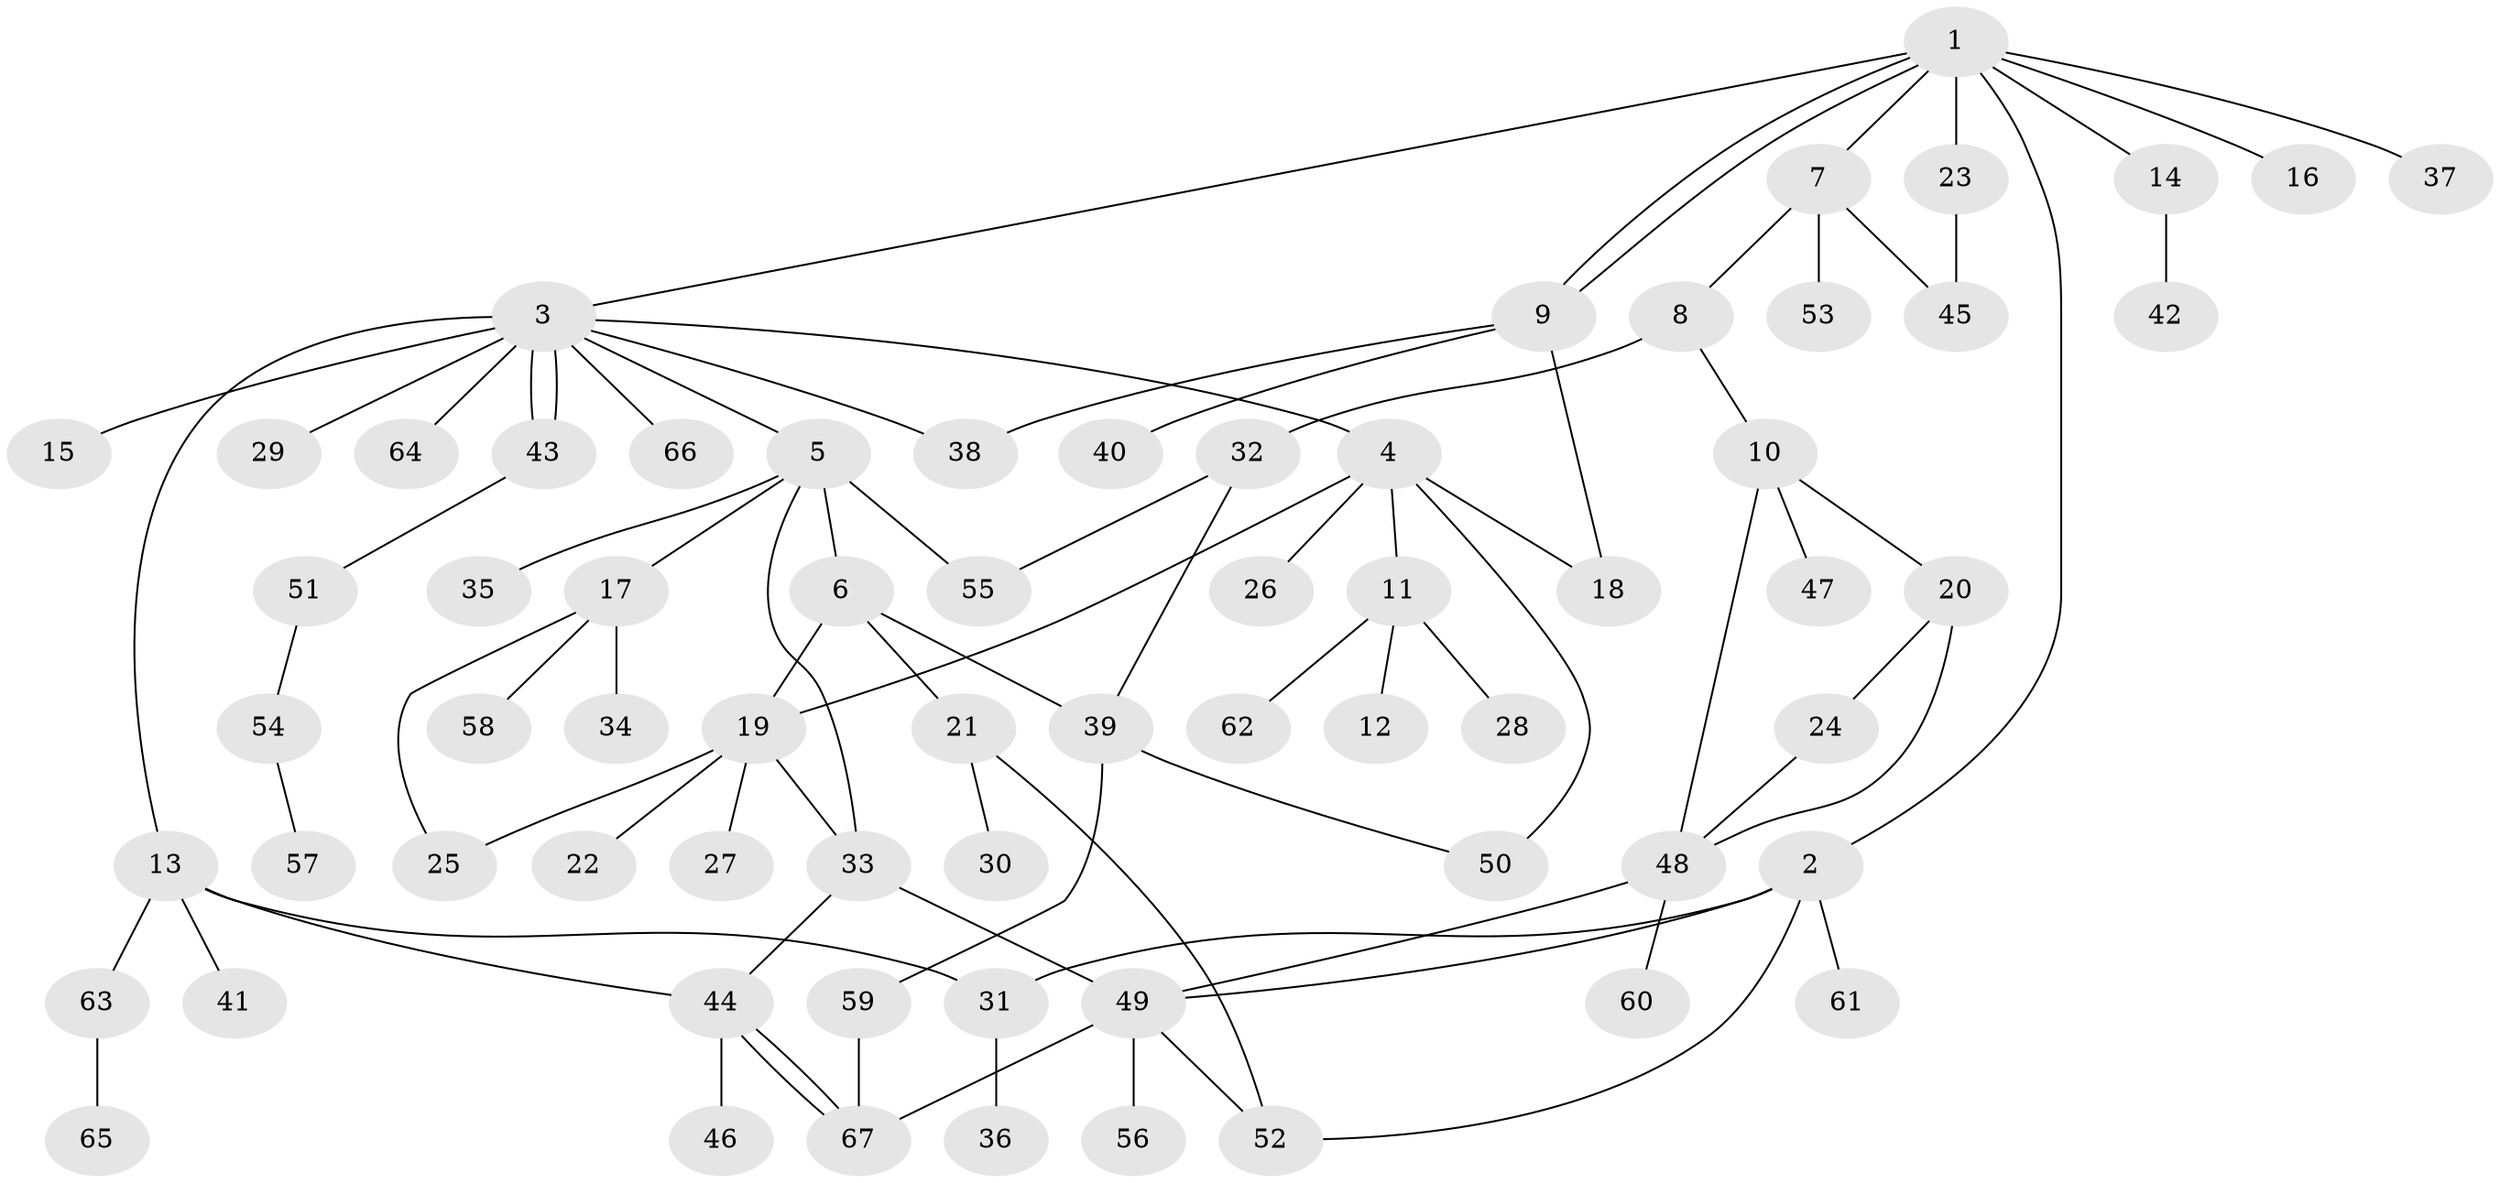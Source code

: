 // Generated by graph-tools (version 1.1) at 2025/11/02/27/25 16:11:16]
// undirected, 67 vertices, 88 edges
graph export_dot {
graph [start="1"]
  node [color=gray90,style=filled];
  1;
  2;
  3;
  4;
  5;
  6;
  7;
  8;
  9;
  10;
  11;
  12;
  13;
  14;
  15;
  16;
  17;
  18;
  19;
  20;
  21;
  22;
  23;
  24;
  25;
  26;
  27;
  28;
  29;
  30;
  31;
  32;
  33;
  34;
  35;
  36;
  37;
  38;
  39;
  40;
  41;
  42;
  43;
  44;
  45;
  46;
  47;
  48;
  49;
  50;
  51;
  52;
  53;
  54;
  55;
  56;
  57;
  58;
  59;
  60;
  61;
  62;
  63;
  64;
  65;
  66;
  67;
  1 -- 2;
  1 -- 3;
  1 -- 7;
  1 -- 9;
  1 -- 9;
  1 -- 14;
  1 -- 16;
  1 -- 23;
  1 -- 37;
  2 -- 31;
  2 -- 49;
  2 -- 52;
  2 -- 61;
  3 -- 4;
  3 -- 5;
  3 -- 13;
  3 -- 15;
  3 -- 29;
  3 -- 38;
  3 -- 43;
  3 -- 43;
  3 -- 64;
  3 -- 66;
  4 -- 11;
  4 -- 18;
  4 -- 19;
  4 -- 26;
  4 -- 50;
  5 -- 6;
  5 -- 17;
  5 -- 33;
  5 -- 35;
  5 -- 55;
  6 -- 19;
  6 -- 21;
  6 -- 39;
  7 -- 8;
  7 -- 45;
  7 -- 53;
  8 -- 10;
  8 -- 32;
  9 -- 18;
  9 -- 38;
  9 -- 40;
  10 -- 20;
  10 -- 47;
  10 -- 48;
  11 -- 12;
  11 -- 28;
  11 -- 62;
  13 -- 31;
  13 -- 41;
  13 -- 44;
  13 -- 63;
  14 -- 42;
  17 -- 25;
  17 -- 34;
  17 -- 58;
  19 -- 22;
  19 -- 25;
  19 -- 27;
  19 -- 33;
  20 -- 24;
  20 -- 48;
  21 -- 30;
  21 -- 52;
  23 -- 45;
  24 -- 48;
  31 -- 36;
  32 -- 39;
  32 -- 55;
  33 -- 44;
  33 -- 49;
  39 -- 50;
  39 -- 59;
  43 -- 51;
  44 -- 46;
  44 -- 67;
  44 -- 67;
  48 -- 49;
  48 -- 60;
  49 -- 52;
  49 -- 56;
  49 -- 67;
  51 -- 54;
  54 -- 57;
  59 -- 67;
  63 -- 65;
}
